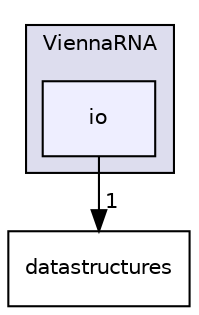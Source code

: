 digraph "ViennaRNA/io" {
  bgcolor=transparent;
  compound=true
  node [ fontsize="10", fontname="Helvetica"];
  edge [ labelfontsize="10", labelfontname="Helvetica"];
  subgraph clusterdir_b65dce601f6c2aa1a9f53e1dbd97d018 {
    graph [ bgcolor="#ddddee", pencolor="black", label="ViennaRNA" fontname="Helvetica", fontsize="10", URL="dir_b65dce601f6c2aa1a9f53e1dbd97d018.html"]
  dir_1b72173c60d46e2c13825429ad9f87ab [shape=box, label="io", style="filled", fillcolor="#eeeeff", pencolor="black", URL="dir_1b72173c60d46e2c13825429ad9f87ab.html"];
  }
  dir_99e275c152145741e4b8bbe1e7e65f5d [shape=box label="datastructures" URL="dir_99e275c152145741e4b8bbe1e7e65f5d.html"];
  dir_1b72173c60d46e2c13825429ad9f87ab->dir_99e275c152145741e4b8bbe1e7e65f5d [headlabel="1", labeldistance=1.5 headhref="dir_000003_000001.html"];
}
